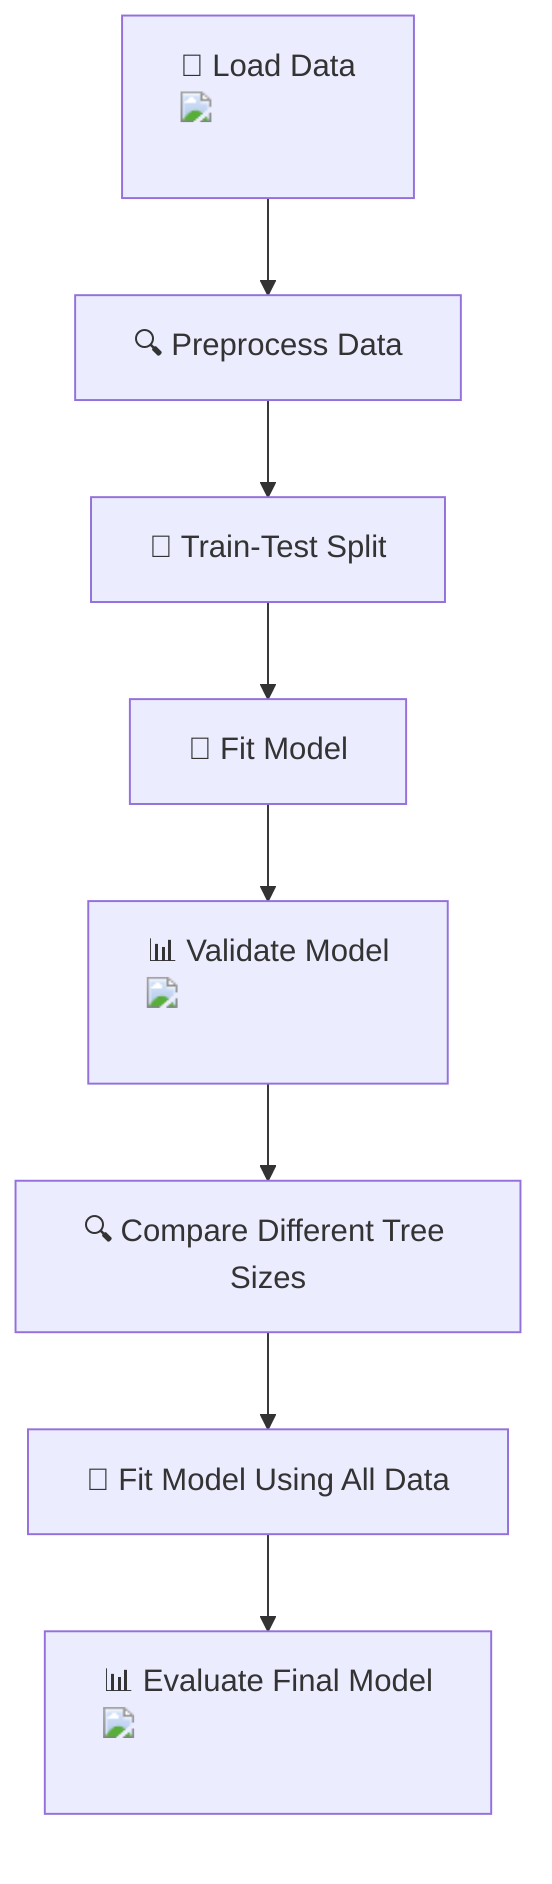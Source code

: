 flowchart TD
    A["📂 Load Data <img src='file.svg'/> <br/>"] --> B["🔍 Preprocess Data"]
    B --> C["🧪 Train-Test Split"]
    C --> D["🧠 Fit Model"]
    D --> E["📊 Validate Model <img src='scatter_plot_template.svg'/> <br/>"]
    E --> F["🔍 Compare Different Tree Sizes"]
    F --> G["🧪 Fit Model Using All Data"]
    G --> H["📊 Evaluate Final Model <img src='barplot_template.svg'/> <br/>"]